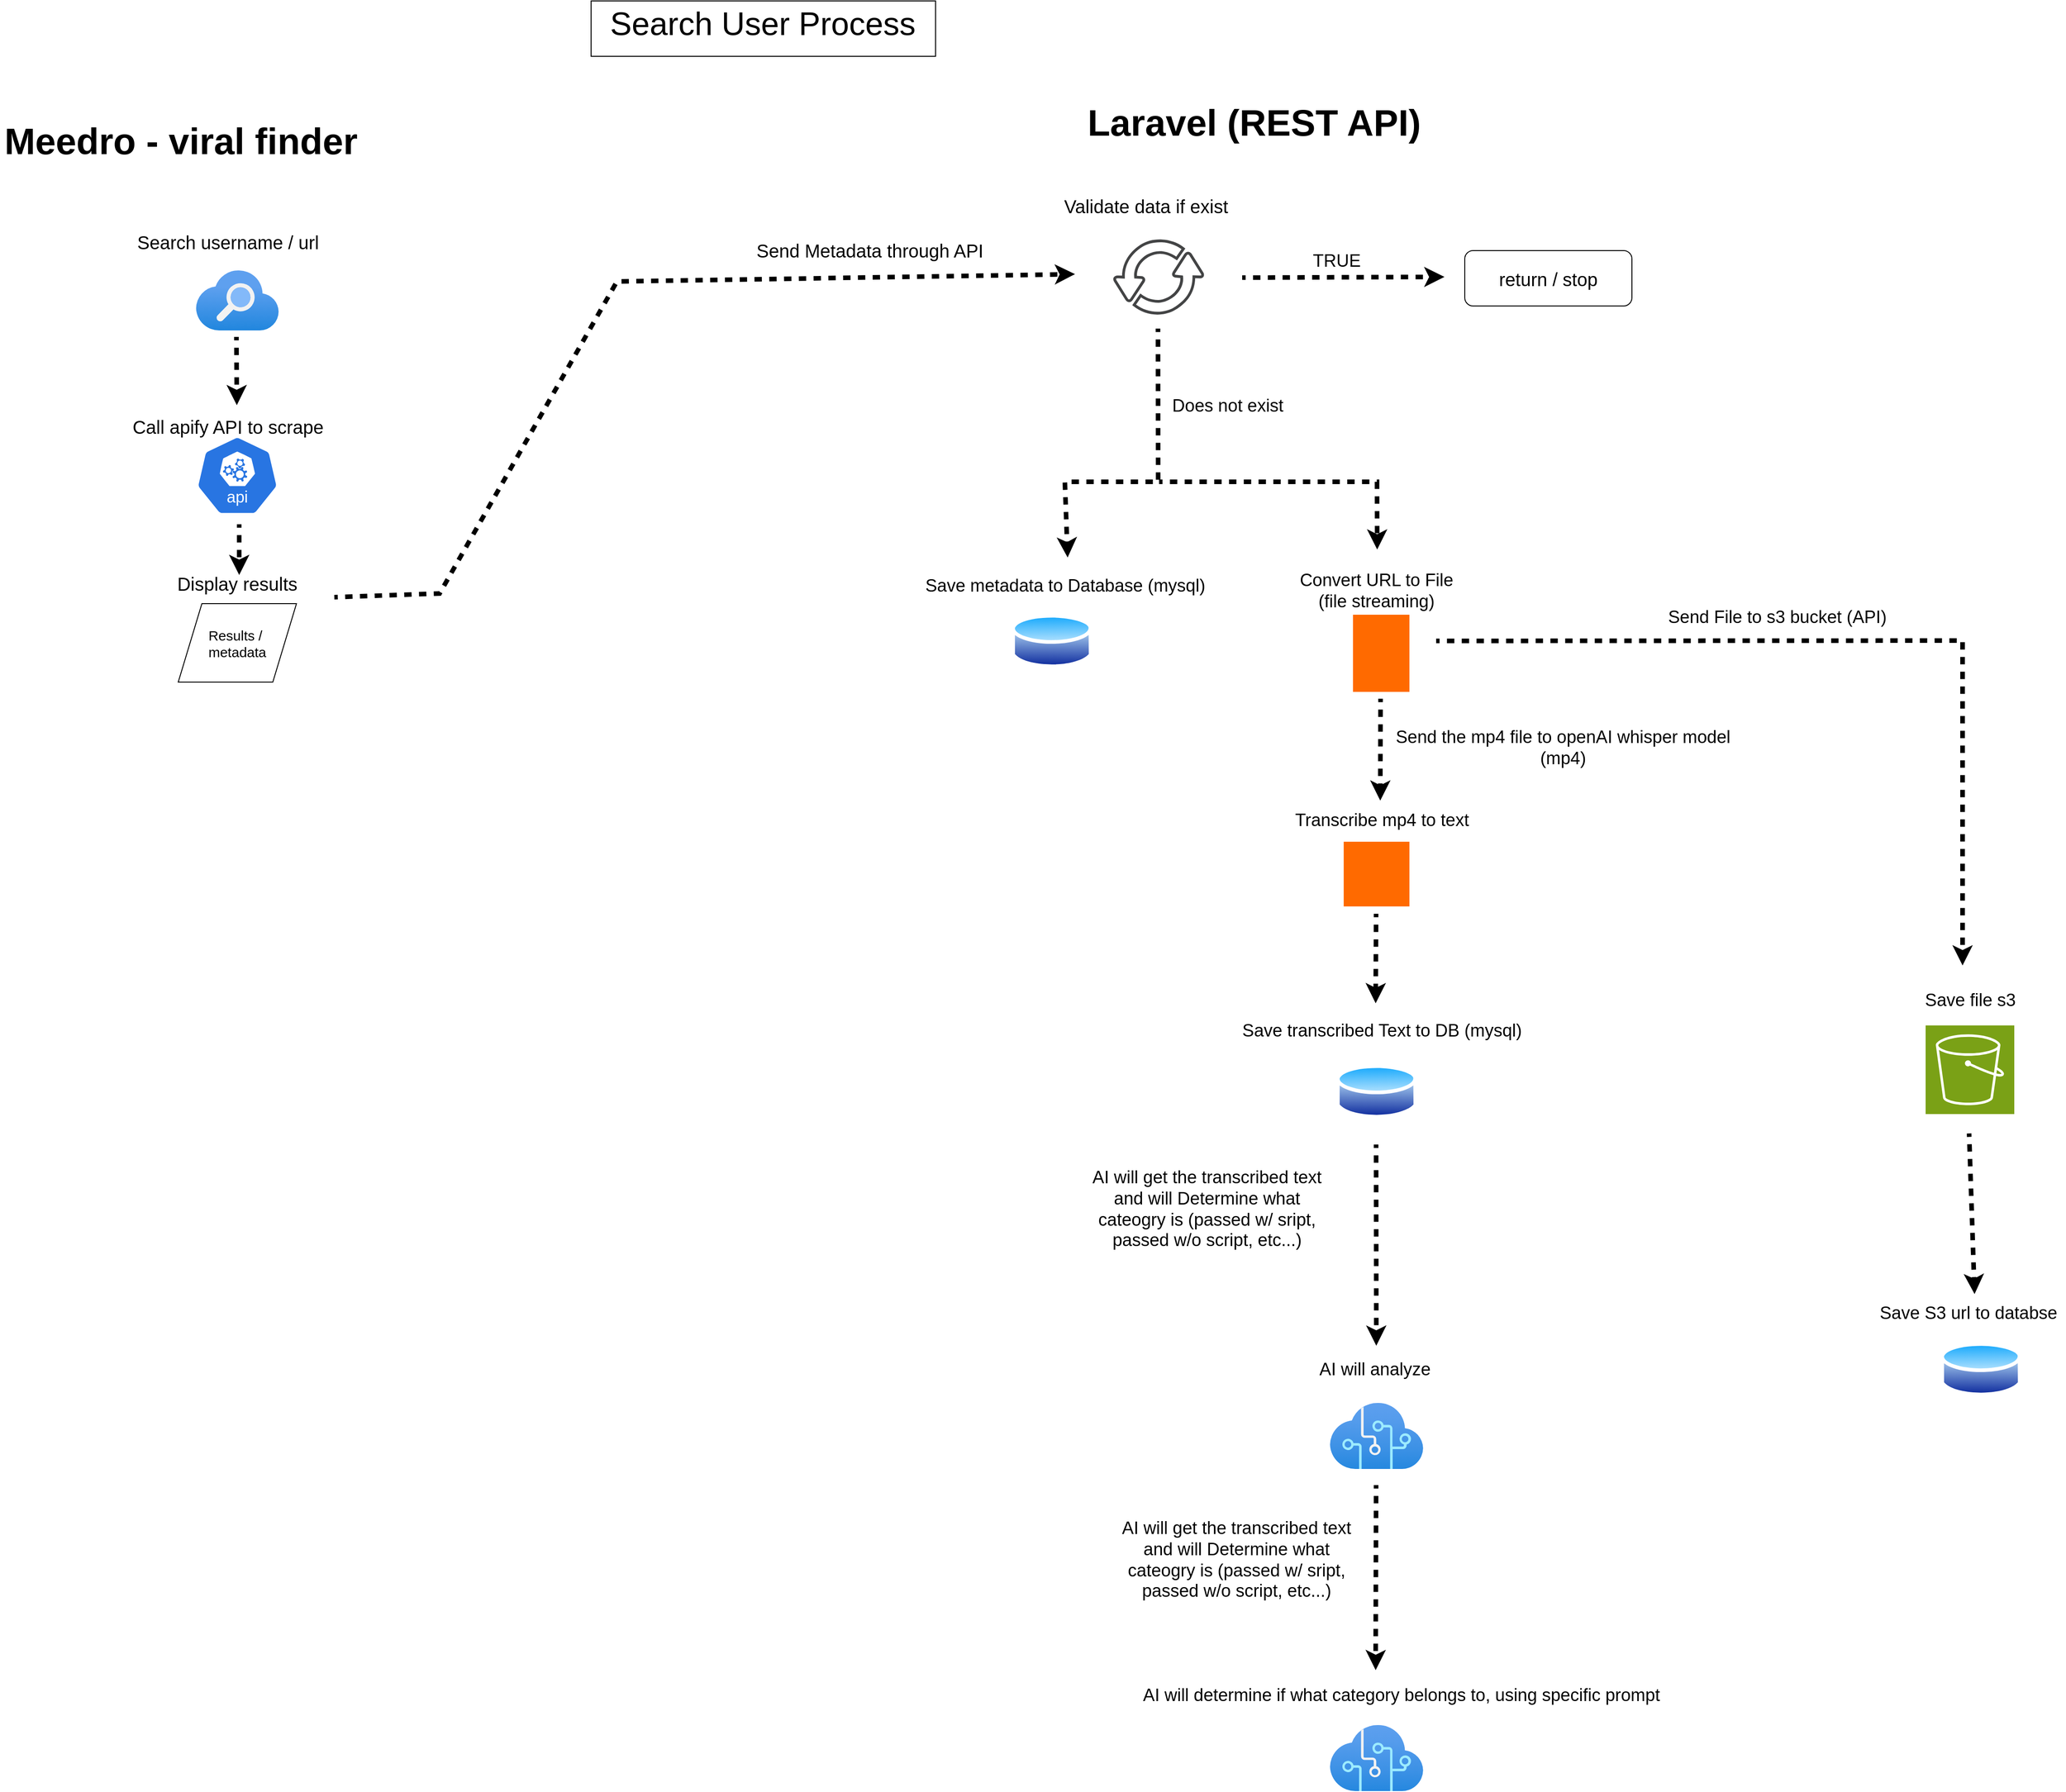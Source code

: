 <mxfile version="26.2.14">
  <diagram name="Page-1" id="h61SVVntLW2SpJuhT1aK">
    <mxGraphModel dx="2037" dy="1061" grid="0" gridSize="10" guides="1" tooltips="1" connect="1" arrows="1" fold="1" page="1" pageScale="1" pageWidth="6000" pageHeight="3000" math="0" shadow="0">
      <root>
        <mxCell id="0" />
        <mxCell id="1" parent="0" />
        <mxCell id="o0v9pR_ql7v2SHRatpIa-1" value="&lt;font style=&quot;font-size: 40px;&quot;&gt;Meedro - viral finder&lt;/font&gt;" style="text;html=1;align=center;verticalAlign=middle;whiteSpace=wrap;rounded=0;fontStyle=1" parent="1" vertex="1">
          <mxGeometry x="1788" y="180" width="392" height="30" as="geometry" />
        </mxCell>
        <mxCell id="o0v9pR_ql7v2SHRatpIa-2" value="&lt;font style=&quot;font-size: 40px;&quot;&gt;&lt;b&gt;Laravel (REST API)&lt;/b&gt;&lt;/font&gt;" style="text;html=1;align=center;verticalAlign=middle;whiteSpace=wrap;rounded=0;" parent="1" vertex="1">
          <mxGeometry x="2918" y="160" width="456" height="30" as="geometry" />
        </mxCell>
        <mxCell id="o0v9pR_ql7v2SHRatpIa-3" value="" style="image;aspect=fixed;html=1;points=[];align=center;fontSize=12;image=img/lib/azure2/app_services/Search_Services.svg;" parent="1" vertex="1">
          <mxGeometry x="2000" y="336" width="90" height="65.01" as="geometry" />
        </mxCell>
        <mxCell id="o0v9pR_ql7v2SHRatpIa-4" value="" style="image;aspect=fixed;perimeter=ellipsePerimeter;html=1;align=center;shadow=0;dashed=0;spacingTop=3;image=img/lib/active_directory/database.svg;" parent="1" vertex="1">
          <mxGeometry x="2883" y="705" width="87.84" height="65" as="geometry" />
        </mxCell>
        <mxCell id="o0v9pR_ql7v2SHRatpIa-5" value="" style="endArrow=classic;html=1;rounded=0;flowAnimation=1;strokeWidth=5;exitX=1;exitY=1;exitDx=0;exitDy=0;" parent="1" source="o0v9pR_ql7v2SHRatpIa-15" edge="1">
          <mxGeometry width="50" height="50" relative="1" as="geometry">
            <mxPoint x="2118" y="699" as="sourcePoint" />
            <mxPoint x="2952" y="340" as="targetPoint" />
            <Array as="points">
              <mxPoint x="2264" y="686" />
              <mxPoint x="2456" y="348" />
            </Array>
          </mxGeometry>
        </mxCell>
        <mxCell id="o0v9pR_ql7v2SHRatpIa-6" value="Search username / url" style="text;html=1;align=center;verticalAlign=middle;whiteSpace=wrap;rounded=0;fontSize=20;" parent="1" vertex="1">
          <mxGeometry x="1930" y="290" width="210" height="30" as="geometry" />
        </mxCell>
        <mxCell id="o0v9pR_ql7v2SHRatpIa-7" value="" style="aspect=fixed;sketch=0;html=1;dashed=0;whitespace=wrap;verticalLabelPosition=bottom;verticalAlign=top;fillColor=#2875E2;strokeColor=#ffffff;points=[[0.005,0.63,0],[0.1,0.2,0],[0.9,0.2,0],[0.5,0,0],[0.995,0.63,0],[0.72,0.99,0],[0.5,1,0],[0.28,0.99,0]];shape=mxgraph.kubernetes.icon2;kubernetesLabel=1;prIcon=api" parent="1" vertex="1">
          <mxGeometry x="2000" y="515" width="90" height="86.4" as="geometry" />
        </mxCell>
        <mxCell id="o0v9pR_ql7v2SHRatpIa-8" value="" style="endArrow=classic;html=1;rounded=0;flowAnimation=1;strokeWidth=5;" parent="1" edge="1">
          <mxGeometry width="50" height="50" relative="1" as="geometry">
            <mxPoint x="2044" y="408" as="sourcePoint" />
            <mxPoint x="2044.42" y="482" as="targetPoint" />
          </mxGeometry>
        </mxCell>
        <mxCell id="o0v9pR_ql7v2SHRatpIa-9" value="Call apify API to scrape" style="text;html=1;align=center;verticalAlign=middle;whiteSpace=wrap;rounded=0;fontSize=20;" parent="1" vertex="1">
          <mxGeometry x="1930" y="490" width="210" height="30" as="geometry" />
        </mxCell>
        <mxCell id="o0v9pR_ql7v2SHRatpIa-10" value="&lt;font style=&quot;font-size: 15px;&quot;&gt;Results /&amp;nbsp;&lt;/font&gt;&lt;div&gt;&lt;font style=&quot;font-size: 15px;&quot;&gt;metadata&lt;/font&gt;&lt;/div&gt;" style="shape=parallelogram;perimeter=parallelogramPerimeter;whiteSpace=wrap;html=1;dashed=0;" parent="1" vertex="1">
          <mxGeometry x="1981" y="697" width="128" height="85" as="geometry" />
        </mxCell>
        <mxCell id="o0v9pR_ql7v2SHRatpIa-11" value="" style="endArrow=classic;html=1;rounded=0;flowAnimation=1;strokeWidth=5;" parent="1" edge="1">
          <mxGeometry width="50" height="50" relative="1" as="geometry">
            <mxPoint x="2047" y="611" as="sourcePoint" />
            <mxPoint x="2047" y="666" as="targetPoint" />
          </mxGeometry>
        </mxCell>
        <mxCell id="o0v9pR_ql7v2SHRatpIa-12" value="" style="sketch=0;pointerEvents=1;shadow=0;dashed=0;html=1;strokeColor=none;fillColor=#434445;aspect=fixed;labelPosition=center;verticalLabelPosition=bottom;verticalAlign=top;align=center;outlineConnect=0;shape=mxgraph.vvd.business_continuity_data_protection;" parent="1" vertex="1">
          <mxGeometry x="2993.11" y="302" width="98.84" height="85" as="geometry" />
        </mxCell>
        <mxCell id="o0v9pR_ql7v2SHRatpIa-14" value="&lt;font style=&quot;font-size: 20px;&quot;&gt;Send Metadata through API&lt;/font&gt;" style="text;html=1;align=center;verticalAlign=middle;whiteSpace=wrap;rounded=0;rotation=0;fontSize=15;" parent="1" vertex="1">
          <mxGeometry x="2559" y="282" width="341.87" height="64" as="geometry" />
        </mxCell>
        <mxCell id="o0v9pR_ql7v2SHRatpIa-15" value="Display results" style="text;html=1;align=center;verticalAlign=middle;whiteSpace=wrap;rounded=0;fontSize=20;" parent="1" vertex="1">
          <mxGeometry x="1940" y="660" width="210" height="30" as="geometry" />
        </mxCell>
        <mxCell id="o0v9pR_ql7v2SHRatpIa-16" value="&lt;font style=&quot;font-size: 20px;&quot;&gt;Validate data if exist&lt;/font&gt;" style="text;html=1;align=center;verticalAlign=middle;whiteSpace=wrap;rounded=0;rotation=0;fontSize=15;" parent="1" vertex="1">
          <mxGeometry x="2858" y="234" width="341.87" height="64" as="geometry" />
        </mxCell>
        <mxCell id="o0v9pR_ql7v2SHRatpIa-18" value="" style="endArrow=classic;html=1;rounded=0;flowAnimation=1;strokeWidth=5;" parent="1" edge="1">
          <mxGeometry width="50" height="50" relative="1" as="geometry">
            <mxPoint x="3133" y="343.79" as="sourcePoint" />
            <mxPoint x="3352" y="343" as="targetPoint" />
          </mxGeometry>
        </mxCell>
        <mxCell id="o0v9pR_ql7v2SHRatpIa-19" value="&lt;font style=&quot;font-size: 20px;&quot;&gt;return / stop&lt;/font&gt;" style="rounded=1;whiteSpace=wrap;html=1;" parent="1" vertex="1">
          <mxGeometry x="3374" y="314.5" width="181" height="60" as="geometry" />
        </mxCell>
        <mxCell id="o0v9pR_ql7v2SHRatpIa-20" value="&lt;font style=&quot;font-size: 19px;&quot;&gt;TRUE&lt;/font&gt;" style="text;html=1;align=center;verticalAlign=middle;resizable=0;points=[];autosize=1;strokeColor=none;fillColor=none;" parent="1" vertex="1">
          <mxGeometry x="3199.87" y="308" width="70" height="35" as="geometry" />
        </mxCell>
        <mxCell id="o0v9pR_ql7v2SHRatpIa-21" value="" style="endArrow=classic;html=1;rounded=0;flowAnimation=1;strokeWidth=5;" parent="1" edge="1">
          <mxGeometry width="50" height="50" relative="1" as="geometry">
            <mxPoint x="3041.82" y="399" as="sourcePoint" />
            <mxPoint x="2944" y="647" as="targetPoint" />
            <Array as="points">
              <mxPoint x="3042" y="565" />
              <mxPoint x="2941" y="565" />
            </Array>
          </mxGeometry>
        </mxCell>
        <mxCell id="o0v9pR_ql7v2SHRatpIa-22" value="&lt;font style=&quot;font-size: 19px;&quot;&gt;Does not exist&lt;/font&gt;" style="text;html=1;align=center;verticalAlign=middle;resizable=0;points=[];autosize=1;strokeColor=none;fillColor=none;" parent="1" vertex="1">
          <mxGeometry x="3048" y="465" width="138" height="35" as="geometry" />
        </mxCell>
        <mxCell id="o0v9pR_ql7v2SHRatpIa-23" value="&lt;font style=&quot;font-size: 19px;&quot;&gt;Save metadata to Database (mysql)&lt;/font&gt;" style="text;html=1;align=center;verticalAlign=middle;resizable=0;points=[];autosize=1;strokeColor=none;fillColor=none;" parent="1" vertex="1">
          <mxGeometry x="2780" y="660" width="321" height="35" as="geometry" />
        </mxCell>
        <mxCell id="o0v9pR_ql7v2SHRatpIa-26" value="" style="endArrow=classic;html=1;rounded=0;flowAnimation=1;strokeWidth=5;" parent="1" edge="1">
          <mxGeometry width="50" height="50" relative="1" as="geometry">
            <mxPoint x="3043" y="565" as="sourcePoint" />
            <mxPoint x="3279.18" y="638.4" as="targetPoint" />
            <Array as="points">
              <mxPoint x="3279" y="565" />
            </Array>
          </mxGeometry>
        </mxCell>
        <mxCell id="o0v9pR_ql7v2SHRatpIa-27" value="" style="points=[];aspect=fixed;html=1;align=center;shadow=0;dashed=0;fillColor=#FF6A00;strokeColor=none;shape=mxgraph.alibaba_cloud.multimediaai;" parent="1" vertex="1">
          <mxGeometry x="3242.92" y="954.95" width="71.17" height="70.1" as="geometry" />
        </mxCell>
        <mxCell id="o0v9pR_ql7v2SHRatpIa-28" value="&lt;font style=&quot;font-size: 19px;&quot;&gt;Transcribe mp4 to text&lt;/font&gt;" style="text;html=1;align=center;verticalAlign=middle;resizable=0;points=[];autosize=1;strokeColor=none;fillColor=none;" parent="1" vertex="1">
          <mxGeometry x="3180.54" y="914" width="206" height="35" as="geometry" />
        </mxCell>
        <mxCell id="o0v9pR_ql7v2SHRatpIa-29" value="" style="points=[];aspect=fixed;html=1;align=center;shadow=0;dashed=0;fillColor=#FF6A00;strokeColor=none;shape=mxgraph.alibaba_cloud.cvc_cloud_video_conferencing;" parent="1" vertex="1">
          <mxGeometry x="3253" y="709" width="61.09" height="83.6" as="geometry" />
        </mxCell>
        <mxCell id="o0v9pR_ql7v2SHRatpIa-30" value="&lt;font style=&quot;font-size: 19px;&quot;&gt;Convert URL to File&lt;/font&gt;&lt;div&gt;&lt;span style=&quot;font-size: 19px;&quot;&gt;(file streaming)&lt;/span&gt;&lt;/div&gt;" style="text;html=1;align=center;verticalAlign=middle;resizable=0;points=[];autosize=1;strokeColor=none;fillColor=none;" parent="1" vertex="1">
          <mxGeometry x="3186" y="654" width="184" height="58" as="geometry" />
        </mxCell>
        <mxCell id="o0v9pR_ql7v2SHRatpIa-31" value="" style="endArrow=classic;html=1;rounded=0;flowAnimation=1;strokeWidth=5;entryX=0.495;entryY=-0.102;entryDx=0;entryDy=0;entryPerimeter=0;" parent="1" target="o0v9pR_ql7v2SHRatpIa-28" edge="1">
          <mxGeometry width="50" height="50" relative="1" as="geometry">
            <mxPoint x="3282.83" y="800" as="sourcePoint" />
            <mxPoint x="3283" y="886" as="targetPoint" />
          </mxGeometry>
        </mxCell>
        <mxCell id="o0v9pR_ql7v2SHRatpIa-32" value="&lt;font style=&quot;font-size: 19px;&quot;&gt;Send the mp4 file to openAI whisper model&lt;/font&gt;&lt;div&gt;&lt;font style=&quot;font-size: 19px;&quot;&gt;(mp4)&lt;/font&gt;&lt;/div&gt;" style="text;html=1;align=center;verticalAlign=middle;resizable=0;points=[];autosize=1;strokeColor=none;fillColor=none;" parent="1" vertex="1">
          <mxGeometry x="3290" y="824" width="380" height="58" as="geometry" />
        </mxCell>
        <mxCell id="o0v9pR_ql7v2SHRatpIa-33" value="" style="endArrow=classic;html=1;rounded=0;flowAnimation=1;strokeWidth=5;" parent="1" edge="1">
          <mxGeometry width="50" height="50" relative="1" as="geometry">
            <mxPoint x="3278" y="1033" as="sourcePoint" />
            <mxPoint x="3277.51" y="1130" as="targetPoint" />
          </mxGeometry>
        </mxCell>
        <mxCell id="o0v9pR_ql7v2SHRatpIa-34" value="" style="image;aspect=fixed;perimeter=ellipsePerimeter;html=1;align=center;shadow=0;dashed=0;spacingTop=3;image=img/lib/active_directory/database.svg;" parent="1" vertex="1">
          <mxGeometry x="3234.59" y="1193" width="87.84" height="65" as="geometry" />
        </mxCell>
        <mxCell id="o0v9pR_ql7v2SHRatpIa-35" value="&lt;font style=&quot;font-size: 19px;&quot;&gt;Save transcribed Text to DB (mysql)&lt;/font&gt;" style="text;html=1;align=center;verticalAlign=middle;resizable=0;points=[];autosize=1;strokeColor=none;fillColor=none;" parent="1" vertex="1">
          <mxGeometry x="3123.54" y="1142" width="321" height="35" as="geometry" />
        </mxCell>
        <mxCell id="o0v9pR_ql7v2SHRatpIa-39" value="" style="rounded=0;whiteSpace=wrap;html=1;" parent="1" vertex="1">
          <mxGeometry x="2428" y="44" width="373" height="60" as="geometry" />
        </mxCell>
        <mxCell id="o0v9pR_ql7v2SHRatpIa-37" value="&lt;font style=&quot;font-size: 35px;&quot;&gt;Search User Process&lt;/font&gt;" style="text;html=1;align=center;verticalAlign=middle;whiteSpace=wrap;rounded=0;" parent="1" vertex="1">
          <mxGeometry x="2399" y="53" width="430" height="30" as="geometry" />
        </mxCell>
        <mxCell id="BjTvPVbcx-z1Xq4K15DU-1" value="" style="endArrow=classic;html=1;rounded=0;flowAnimation=1;strokeWidth=5;" parent="1" edge="1">
          <mxGeometry width="50" height="50" relative="1" as="geometry">
            <mxPoint x="3343" y="737.38" as="sourcePoint" />
            <mxPoint x="3913" y="1089" as="targetPoint" />
            <Array as="points">
              <mxPoint x="3913" y="737" />
            </Array>
          </mxGeometry>
        </mxCell>
        <mxCell id="BjTvPVbcx-z1Xq4K15DU-2" value="" style="image;aspect=fixed;perimeter=ellipsePerimeter;html=1;align=center;shadow=0;dashed=0;spacingTop=3;image=img/lib/active_directory/database.svg;" parent="1" vertex="1">
          <mxGeometry x="3889" y="1494" width="87.84" height="65" as="geometry" />
        </mxCell>
        <mxCell id="BjTvPVbcx-z1Xq4K15DU-3" value="&lt;span style=&quot;font-size: 19px;&quot;&gt;Send File to s3 bucket (API)&lt;/span&gt;" style="text;html=1;align=center;verticalAlign=middle;resizable=0;points=[];autosize=1;strokeColor=none;fillColor=none;" parent="1" vertex="1">
          <mxGeometry x="3584" y="694" width="255" height="35" as="geometry" />
        </mxCell>
        <mxCell id="BjTvPVbcx-z1Xq4K15DU-5" value="" style="sketch=0;points=[[0,0,0],[0.25,0,0],[0.5,0,0],[0.75,0,0],[1,0,0],[0,1,0],[0.25,1,0],[0.5,1,0],[0.75,1,0],[1,1,0],[0,0.25,0],[0,0.5,0],[0,0.75,0],[1,0.25,0],[1,0.5,0],[1,0.75,0]];outlineConnect=0;fontColor=#232F3E;fillColor=#7AA116;strokeColor=#ffffff;dashed=0;verticalLabelPosition=bottom;verticalAlign=top;align=center;html=1;fontSize=12;fontStyle=0;aspect=fixed;shape=mxgraph.aws4.resourceIcon;resIcon=mxgraph.aws4.s3;" parent="1" vertex="1">
          <mxGeometry x="3873" y="1154" width="96" height="96" as="geometry" />
        </mxCell>
        <mxCell id="BjTvPVbcx-z1Xq4K15DU-6" value="&lt;span style=&quot;font-size: 19px;&quot;&gt;Save file s3&lt;/span&gt;" style="text;html=1;align=center;verticalAlign=middle;resizable=0;points=[];autosize=1;strokeColor=none;fillColor=none;" parent="1" vertex="1">
          <mxGeometry x="3863" y="1109" width="116" height="35" as="geometry" />
        </mxCell>
        <mxCell id="BjTvPVbcx-z1Xq4K15DU-7" value="" style="endArrow=classic;html=1;rounded=0;flowAnimation=1;strokeWidth=5;" parent="1" edge="1">
          <mxGeometry width="50" height="50" relative="1" as="geometry">
            <mxPoint x="3920.09" y="1271" as="sourcePoint" />
            <mxPoint x="3926" y="1445" as="targetPoint" />
          </mxGeometry>
        </mxCell>
        <mxCell id="BjTvPVbcx-z1Xq4K15DU-8" value="&lt;font style=&quot;font-size: 19px;&quot;&gt;Save S3 url to databse&lt;/font&gt;" style="text;html=1;align=center;verticalAlign=middle;resizable=0;points=[];autosize=1;strokeColor=none;fillColor=none;" parent="1" vertex="1">
          <mxGeometry x="3814" y="1448" width="210" height="35" as="geometry" />
        </mxCell>
        <mxCell id="wbFmidDPgUj21F-LCamp-3" value="" style="endArrow=classic;html=1;rounded=0;flowAnimation=1;strokeWidth=5;entryX=0.498;entryY=-0.229;entryDx=0;entryDy=0;entryPerimeter=0;" edge="1" parent="1" target="wbFmidDPgUj21F-LCamp-5">
          <mxGeometry width="50" height="50" relative="1" as="geometry">
            <mxPoint x="3278" y="1283" as="sourcePoint" />
            <mxPoint x="3277.51" y="1380" as="targetPoint" />
          </mxGeometry>
        </mxCell>
        <mxCell id="wbFmidDPgUj21F-LCamp-4" value="" style="image;aspect=fixed;html=1;points=[];align=center;fontSize=12;image=img/lib/azure2/ai_machine_learning/Cognitive_Services.svg;" vertex="1" parent="1">
          <mxGeometry x="3227.86" y="1563" width="101.29" height="71.5" as="geometry" />
        </mxCell>
        <mxCell id="wbFmidDPgUj21F-LCamp-5" value="&lt;span style=&quot;font-size: 19px;&quot;&gt;AI will analyze&amp;nbsp;&lt;/span&gt;" style="text;html=1;align=center;verticalAlign=middle;resizable=0;points=[];autosize=1;strokeColor=none;fillColor=none;" vertex="1" parent="1">
          <mxGeometry x="3206.5" y="1509" width="144" height="35" as="geometry" />
        </mxCell>
        <mxCell id="wbFmidDPgUj21F-LCamp-6" value="&lt;font style=&quot;font-size: 19px;&quot;&gt;AI will get the transcribed text and will Determine what cateogry is (passed w/ sript, passed w/o script, etc...)&lt;/font&gt;" style="text;html=1;align=center;verticalAlign=middle;whiteSpace=wrap;rounded=0;" vertex="1" parent="1">
          <mxGeometry x="2987" y="1689" width="280" height="88" as="geometry" />
        </mxCell>
        <mxCell id="wbFmidDPgUj21F-LCamp-7" value="" style="endArrow=classic;html=1;rounded=0;flowAnimation=1;strokeWidth=5;entryX=0.498;entryY=-0.229;entryDx=0;entryDy=0;entryPerimeter=0;" edge="1" parent="1">
          <mxGeometry width="50" height="50" relative="1" as="geometry">
            <mxPoint x="3278" y="1652" as="sourcePoint" />
            <mxPoint x="3277.51" y="1852.5" as="targetPoint" />
          </mxGeometry>
        </mxCell>
        <mxCell id="wbFmidDPgUj21F-LCamp-8" value="" style="image;aspect=fixed;html=1;points=[];align=center;fontSize=12;image=img/lib/azure2/ai_machine_learning/Cognitive_Services.svg;" vertex="1" parent="1">
          <mxGeometry x="3227.86" y="1912" width="101.29" height="71.5" as="geometry" />
        </mxCell>
        <mxCell id="wbFmidDPgUj21F-LCamp-9" value="&lt;span style=&quot;font-size: 19px;&quot;&gt;AI will determine if what category belongs to, using specific prompt&lt;/span&gt;" style="text;html=1;align=center;verticalAlign=middle;resizable=0;points=[];autosize=1;strokeColor=none;fillColor=none;" vertex="1" parent="1">
          <mxGeometry x="3016" y="1862" width="578" height="35" as="geometry" />
        </mxCell>
        <mxCell id="wbFmidDPgUj21F-LCamp-10" value="&lt;font style=&quot;font-size: 19px;&quot;&gt;AI will get the transcribed text and will Determine what cateogry is (passed w/ sript, passed w/o script, etc...)&lt;/font&gt;" style="text;html=1;align=center;verticalAlign=middle;whiteSpace=wrap;rounded=0;" vertex="1" parent="1">
          <mxGeometry x="2954.59" y="1309" width="280" height="88" as="geometry" />
        </mxCell>
      </root>
    </mxGraphModel>
  </diagram>
</mxfile>
